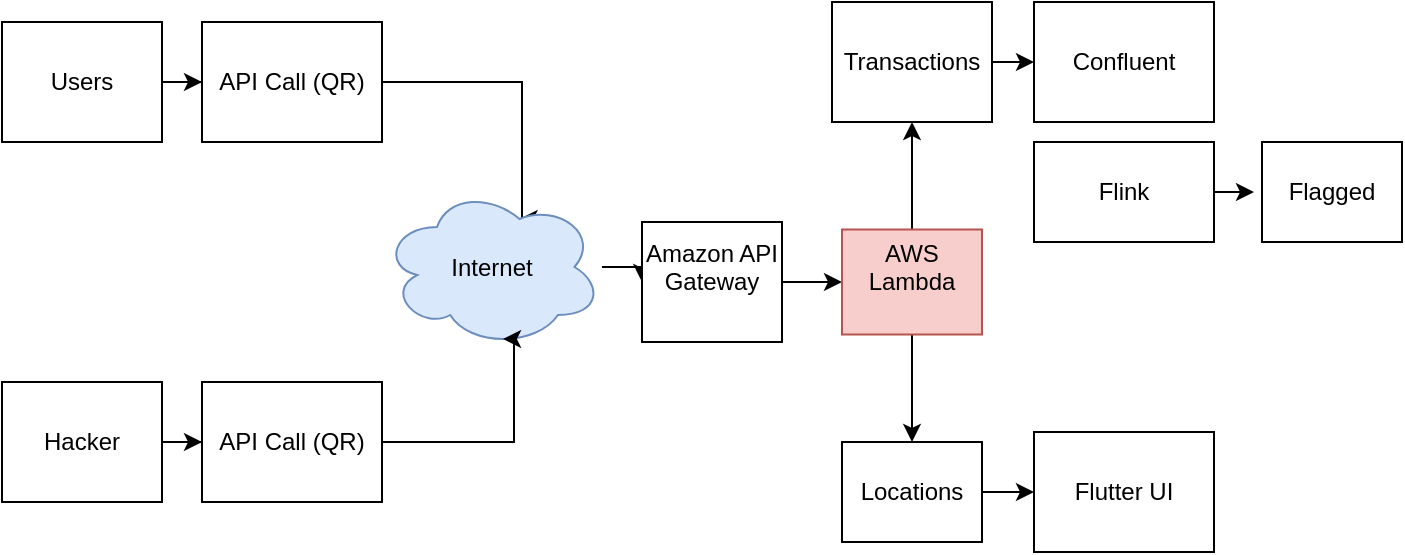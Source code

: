 <mxfile version="24.5.4" type="github">
  <diagram name="Page-1" id="XB4Wmp5CigR_Ue6v3clg">
    <mxGraphModel dx="817" dy="980" grid="1" gridSize="10" guides="1" tooltips="1" connect="1" arrows="1" fold="1" page="1" pageScale="1" pageWidth="827" pageHeight="1169" math="0" shadow="0">
      <root>
        <mxCell id="0" />
        <mxCell id="1" parent="0" />
        <mxCell id="MqFKNGCpXAgFx6aCgspe-3" value="" style="edgeStyle=orthogonalEdgeStyle;rounded=0;orthogonalLoop=1;jettySize=auto;html=1;" edge="1" parent="1" source="MqFKNGCpXAgFx6aCgspe-1" target="MqFKNGCpXAgFx6aCgspe-2">
          <mxGeometry relative="1" as="geometry" />
        </mxCell>
        <mxCell id="MqFKNGCpXAgFx6aCgspe-1" value="Users" style="rounded=0;whiteSpace=wrap;html=1;" vertex="1" parent="1">
          <mxGeometry x="60" y="190" width="80" height="60" as="geometry" />
        </mxCell>
        <mxCell id="MqFKNGCpXAgFx6aCgspe-4" style="edgeStyle=orthogonalEdgeStyle;rounded=0;orthogonalLoop=1;jettySize=auto;html=1;entryX=0.625;entryY=0.2;entryDx=0;entryDy=0;entryPerimeter=0;" edge="1" parent="1" source="MqFKNGCpXAgFx6aCgspe-2" target="MqFKNGCpXAgFx6aCgspe-6">
          <mxGeometry relative="1" as="geometry">
            <mxPoint x="450" y="280" as="targetPoint" />
            <Array as="points">
              <mxPoint x="320" y="220" />
              <mxPoint x="320" y="289" />
            </Array>
          </mxGeometry>
        </mxCell>
        <mxCell id="MqFKNGCpXAgFx6aCgspe-2" value="API Call (QR)" style="rounded=0;whiteSpace=wrap;html=1;" vertex="1" parent="1">
          <mxGeometry x="160" y="190" width="90" height="60" as="geometry" />
        </mxCell>
        <mxCell id="MqFKNGCpXAgFx6aCgspe-14" value="" style="edgeStyle=orthogonalEdgeStyle;rounded=0;orthogonalLoop=1;jettySize=auto;html=1;" edge="1" parent="1" target="MqFKNGCpXAgFx6aCgspe-13">
          <mxGeometry relative="1" as="geometry">
            <mxPoint x="414" y="312.5" as="sourcePoint" />
          </mxGeometry>
        </mxCell>
        <mxCell id="MqFKNGCpXAgFx6aCgspe-32" value="" style="edgeStyle=orthogonalEdgeStyle;rounded=0;orthogonalLoop=1;jettySize=auto;html=1;" edge="1" parent="1" source="MqFKNGCpXAgFx6aCgspe-6" target="MqFKNGCpXAgFx6aCgspe-13">
          <mxGeometry relative="1" as="geometry" />
        </mxCell>
        <mxCell id="MqFKNGCpXAgFx6aCgspe-6" value="Internet" style="ellipse;shape=cloud;whiteSpace=wrap;html=1;fillColor=#dae8fc;strokeColor=#6c8ebf;" vertex="1" parent="1">
          <mxGeometry x="250" y="272.5" width="110" height="80" as="geometry" />
        </mxCell>
        <mxCell id="MqFKNGCpXAgFx6aCgspe-9" value="" style="edgeStyle=orthogonalEdgeStyle;rounded=0;orthogonalLoop=1;jettySize=auto;html=1;" edge="1" parent="1" source="MqFKNGCpXAgFx6aCgspe-7" target="MqFKNGCpXAgFx6aCgspe-8">
          <mxGeometry relative="1" as="geometry" />
        </mxCell>
        <mxCell id="MqFKNGCpXAgFx6aCgspe-7" value="Hacker" style="rounded=0;whiteSpace=wrap;html=1;" vertex="1" parent="1">
          <mxGeometry x="60" y="370" width="80" height="60" as="geometry" />
        </mxCell>
        <mxCell id="MqFKNGCpXAgFx6aCgspe-8" value="API Call (QR)" style="rounded=0;whiteSpace=wrap;html=1;" vertex="1" parent="1">
          <mxGeometry x="160" y="370" width="90" height="60" as="geometry" />
        </mxCell>
        <mxCell id="MqFKNGCpXAgFx6aCgspe-10" style="edgeStyle=orthogonalEdgeStyle;rounded=0;orthogonalLoop=1;jettySize=auto;html=1;entryX=0.55;entryY=0.95;entryDx=0;entryDy=0;entryPerimeter=0;" edge="1" parent="1" source="MqFKNGCpXAgFx6aCgspe-8" target="MqFKNGCpXAgFx6aCgspe-6">
          <mxGeometry relative="1" as="geometry">
            <Array as="points">
              <mxPoint x="316" y="400" />
            </Array>
          </mxGeometry>
        </mxCell>
        <mxCell id="MqFKNGCpXAgFx6aCgspe-16" value="" style="edgeStyle=orthogonalEdgeStyle;rounded=0;orthogonalLoop=1;jettySize=auto;html=1;" edge="1" parent="1" source="MqFKNGCpXAgFx6aCgspe-13" target="MqFKNGCpXAgFx6aCgspe-15">
          <mxGeometry relative="1" as="geometry" />
        </mxCell>
        <mxCell id="MqFKNGCpXAgFx6aCgspe-13" value="Amazon API Gateway&lt;div&gt;&lt;br&gt;&lt;/div&gt;" style="whiteSpace=wrap;html=1;" vertex="1" parent="1">
          <mxGeometry x="380" y="290" width="70" height="60" as="geometry" />
        </mxCell>
        <mxCell id="MqFKNGCpXAgFx6aCgspe-23" style="edgeStyle=orthogonalEdgeStyle;rounded=0;orthogonalLoop=1;jettySize=auto;html=1;" edge="1" parent="1" source="MqFKNGCpXAgFx6aCgspe-15" target="MqFKNGCpXAgFx6aCgspe-24">
          <mxGeometry relative="1" as="geometry">
            <mxPoint x="590" y="420" as="targetPoint" />
          </mxGeometry>
        </mxCell>
        <mxCell id="MqFKNGCpXAgFx6aCgspe-30" value="" style="edgeStyle=orthogonalEdgeStyle;rounded=0;orthogonalLoop=1;jettySize=auto;html=1;" edge="1" parent="1" source="MqFKNGCpXAgFx6aCgspe-15" target="MqFKNGCpXAgFx6aCgspe-18">
          <mxGeometry relative="1" as="geometry" />
        </mxCell>
        <mxCell id="MqFKNGCpXAgFx6aCgspe-15" value="&lt;div&gt;AWS Lambda&lt;/div&gt;&lt;div&gt;&lt;br&gt;&lt;/div&gt;" style="whiteSpace=wrap;html=1;fillColor=#f8cecc;strokeColor=#b85450;" vertex="1" parent="1">
          <mxGeometry x="480" y="293.75" width="70" height="52.5" as="geometry" />
        </mxCell>
        <mxCell id="MqFKNGCpXAgFx6aCgspe-18" value="Transactions" style="rounded=0;whiteSpace=wrap;html=1;" vertex="1" parent="1">
          <mxGeometry x="475" y="180" width="80" height="60" as="geometry" />
        </mxCell>
        <mxCell id="MqFKNGCpXAgFx6aCgspe-22" value="" style="edgeStyle=orthogonalEdgeStyle;rounded=0;orthogonalLoop=1;jettySize=auto;html=1;" edge="1" parent="1" source="MqFKNGCpXAgFx6aCgspe-18" target="MqFKNGCpXAgFx6aCgspe-20">
          <mxGeometry relative="1" as="geometry">
            <mxPoint x="700" y="210" as="targetPoint" />
            <mxPoint x="610" y="210" as="sourcePoint" />
          </mxGeometry>
        </mxCell>
        <mxCell id="MqFKNGCpXAgFx6aCgspe-20" value="Confluent" style="rounded=0;whiteSpace=wrap;html=1;" vertex="1" parent="1">
          <mxGeometry x="576" y="180" width="90" height="60" as="geometry" />
        </mxCell>
        <mxCell id="MqFKNGCpXAgFx6aCgspe-26" value="" style="edgeStyle=orthogonalEdgeStyle;rounded=0;orthogonalLoop=1;jettySize=auto;html=1;" edge="1" parent="1" source="MqFKNGCpXAgFx6aCgspe-24" target="MqFKNGCpXAgFx6aCgspe-25">
          <mxGeometry relative="1" as="geometry" />
        </mxCell>
        <mxCell id="MqFKNGCpXAgFx6aCgspe-24" value="Locations" style="rounded=0;whiteSpace=wrap;html=1;" vertex="1" parent="1">
          <mxGeometry x="480" y="400" width="70" height="50" as="geometry" />
        </mxCell>
        <mxCell id="MqFKNGCpXAgFx6aCgspe-25" value="Flutter UI" style="rounded=0;whiteSpace=wrap;html=1;" vertex="1" parent="1">
          <mxGeometry x="576" y="395" width="90" height="60" as="geometry" />
        </mxCell>
        <mxCell id="MqFKNGCpXAgFx6aCgspe-29" value="" style="edgeStyle=orthogonalEdgeStyle;rounded=0;orthogonalLoop=1;jettySize=auto;html=1;entryX=0;entryY=0.5;entryDx=0;entryDy=0;" edge="1" parent="1" source="MqFKNGCpXAgFx6aCgspe-27">
          <mxGeometry relative="1" as="geometry">
            <mxPoint x="686" y="275" as="targetPoint" />
          </mxGeometry>
        </mxCell>
        <mxCell id="MqFKNGCpXAgFx6aCgspe-27" value="Flink" style="rounded=0;whiteSpace=wrap;html=1;" vertex="1" parent="1">
          <mxGeometry x="576" y="250" width="90" height="50" as="geometry" />
        </mxCell>
        <mxCell id="MqFKNGCpXAgFx6aCgspe-28" value="Flagged" style="rounded=0;whiteSpace=wrap;html=1;" vertex="1" parent="1">
          <mxGeometry x="690" y="250" width="70" height="50" as="geometry" />
        </mxCell>
      </root>
    </mxGraphModel>
  </diagram>
</mxfile>
